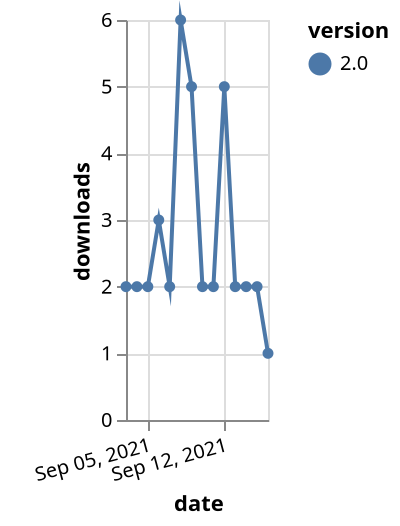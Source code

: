 {"$schema": "https://vega.github.io/schema/vega-lite/v5.json", "description": "A simple bar chart with embedded data.", "data": {"values": [{"date": "2021-09-03", "total": 2940, "delta": 2, "version": "2.0"}, {"date": "2021-09-04", "total": 2942, "delta": 2, "version": "2.0"}, {"date": "2021-09-05", "total": 2944, "delta": 2, "version": "2.0"}, {"date": "2021-09-06", "total": 2947, "delta": 3, "version": "2.0"}, {"date": "2021-09-07", "total": 2949, "delta": 2, "version": "2.0"}, {"date": "2021-09-08", "total": 2955, "delta": 6, "version": "2.0"}, {"date": "2021-09-09", "total": 2960, "delta": 5, "version": "2.0"}, {"date": "2021-09-10", "total": 2962, "delta": 2, "version": "2.0"}, {"date": "2021-09-11", "total": 2964, "delta": 2, "version": "2.0"}, {"date": "2021-09-12", "total": 2969, "delta": 5, "version": "2.0"}, {"date": "2021-09-13", "total": 2971, "delta": 2, "version": "2.0"}, {"date": "2021-09-14", "total": 2973, "delta": 2, "version": "2.0"}, {"date": "2021-09-15", "total": 2975, "delta": 2, "version": "2.0"}, {"date": "2021-09-16", "total": 2976, "delta": 1, "version": "2.0"}]}, "width": "container", "mark": {"type": "line", "point": {"filled": true}}, "encoding": {"x": {"field": "date", "type": "temporal", "timeUnit": "yearmonthdate", "title": "date", "axis": {"labelAngle": -15}}, "y": {"field": "delta", "type": "quantitative", "title": "downloads"}, "color": {"field": "version", "type": "nominal"}, "tooltip": {"field": "delta"}}}